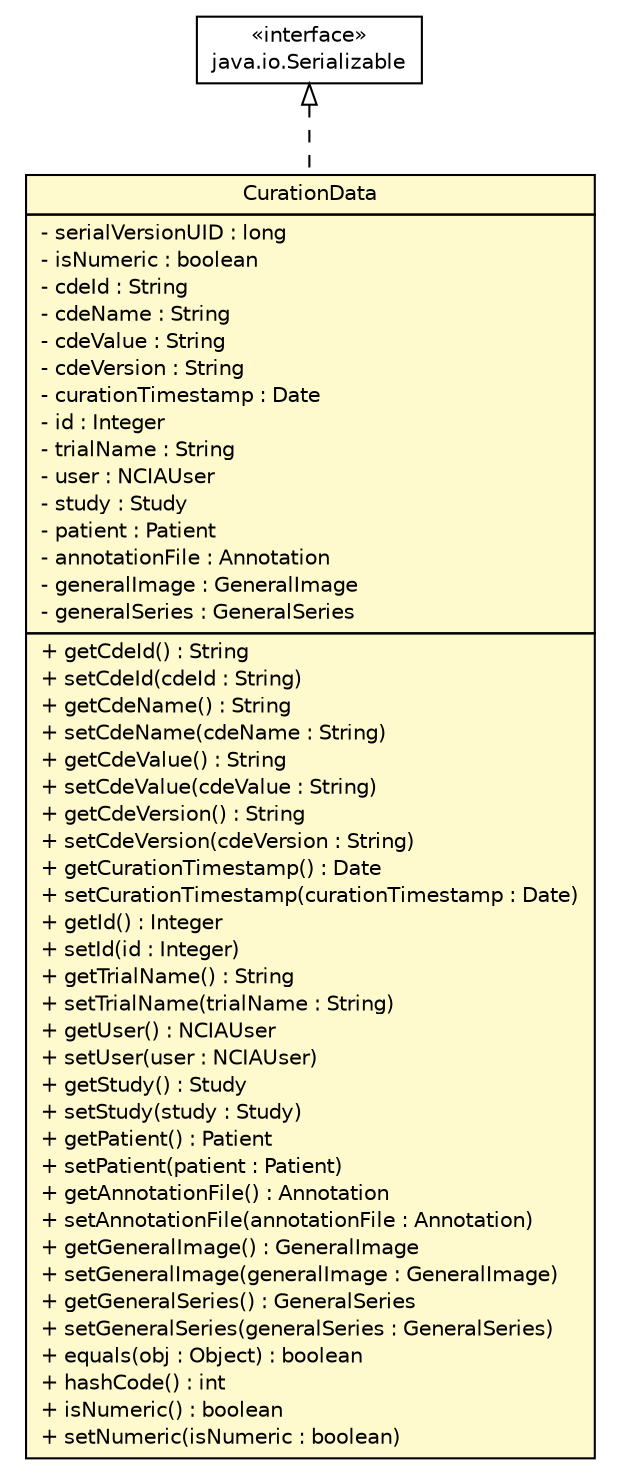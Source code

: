 #!/usr/local/bin/dot
#
# Class diagram 
# Generated by UmlGraph version 4.8 (http://www.spinellis.gr/sw/umlgraph)
#

digraph G {
	edge [fontname="Helvetica",fontsize=10,labelfontname="Helvetica",labelfontsize=10];
	node [fontname="Helvetica",fontsize=10,shape=plaintext];
	// gov.nih.nci.ncia.updateabledomain.CurationData
	c57781 [label=<<table border="0" cellborder="1" cellspacing="0" cellpadding="2" port="p" bgcolor="lemonChiffon" href="./CurationData.html">
		<tr><td><table border="0" cellspacing="0" cellpadding="1">
			<tr><td> CurationData </td></tr>
		</table></td></tr>
		<tr><td><table border="0" cellspacing="0" cellpadding="1">
			<tr><td align="left"> - serialVersionUID : long </td></tr>
			<tr><td align="left"> - isNumeric : boolean </td></tr>
			<tr><td align="left"> - cdeId : String </td></tr>
			<tr><td align="left"> - cdeName : String </td></tr>
			<tr><td align="left"> - cdeValue : String </td></tr>
			<tr><td align="left"> - cdeVersion : String </td></tr>
			<tr><td align="left"> - curationTimestamp : Date </td></tr>
			<tr><td align="left"> - id : Integer </td></tr>
			<tr><td align="left"> - trialName : String </td></tr>
			<tr><td align="left"> - user : NCIAUser </td></tr>
			<tr><td align="left"> - study : Study </td></tr>
			<tr><td align="left"> - patient : Patient </td></tr>
			<tr><td align="left"> - annotationFile : Annotation </td></tr>
			<tr><td align="left"> - generalImage : GeneralImage </td></tr>
			<tr><td align="left"> - generalSeries : GeneralSeries </td></tr>
		</table></td></tr>
		<tr><td><table border="0" cellspacing="0" cellpadding="1">
			<tr><td align="left"> + getCdeId() : String </td></tr>
			<tr><td align="left"> + setCdeId(cdeId : String) </td></tr>
			<tr><td align="left"> + getCdeName() : String </td></tr>
			<tr><td align="left"> + setCdeName(cdeName : String) </td></tr>
			<tr><td align="left"> + getCdeValue() : String </td></tr>
			<tr><td align="left"> + setCdeValue(cdeValue : String) </td></tr>
			<tr><td align="left"> + getCdeVersion() : String </td></tr>
			<tr><td align="left"> + setCdeVersion(cdeVersion : String) </td></tr>
			<tr><td align="left"> + getCurationTimestamp() : Date </td></tr>
			<tr><td align="left"> + setCurationTimestamp(curationTimestamp : Date) </td></tr>
			<tr><td align="left"> + getId() : Integer </td></tr>
			<tr><td align="left"> + setId(id : Integer) </td></tr>
			<tr><td align="left"> + getTrialName() : String </td></tr>
			<tr><td align="left"> + setTrialName(trialName : String) </td></tr>
			<tr><td align="left"> + getUser() : NCIAUser </td></tr>
			<tr><td align="left"> + setUser(user : NCIAUser) </td></tr>
			<tr><td align="left"> + getStudy() : Study </td></tr>
			<tr><td align="left"> + setStudy(study : Study) </td></tr>
			<tr><td align="left"> + getPatient() : Patient </td></tr>
			<tr><td align="left"> + setPatient(patient : Patient) </td></tr>
			<tr><td align="left"> + getAnnotationFile() : Annotation </td></tr>
			<tr><td align="left"> + setAnnotationFile(annotationFile : Annotation) </td></tr>
			<tr><td align="left"> + getGeneralImage() : GeneralImage </td></tr>
			<tr><td align="left"> + setGeneralImage(generalImage : GeneralImage) </td></tr>
			<tr><td align="left"> + getGeneralSeries() : GeneralSeries </td></tr>
			<tr><td align="left"> + setGeneralSeries(generalSeries : GeneralSeries) </td></tr>
			<tr><td align="left"> + equals(obj : Object) : boolean </td></tr>
			<tr><td align="left"> + hashCode() : int </td></tr>
			<tr><td align="left"> + isNumeric() : boolean </td></tr>
			<tr><td align="left"> + setNumeric(isNumeric : boolean) </td></tr>
		</table></td></tr>
		</table>>, fontname="Helvetica", fontcolor="black", fontsize=10.0];
	//gov.nih.nci.ncia.updateabledomain.CurationData implements java.io.Serializable
	c57832:p -> c57781:p [dir=back,arrowtail=empty,style=dashed];
	// java.io.Serializable
	c57832 [label=<<table border="0" cellborder="1" cellspacing="0" cellpadding="2" port="p" href="http://java.sun.com/j2se/1.4.2/docs/api/java/io/Serializable.html">
		<tr><td><table border="0" cellspacing="0" cellpadding="1">
			<tr><td> &laquo;interface&raquo; </td></tr>
			<tr><td> java.io.Serializable </td></tr>
		</table></td></tr>
		</table>>, fontname="Helvetica", fontcolor="black", fontsize=10.0];
}


